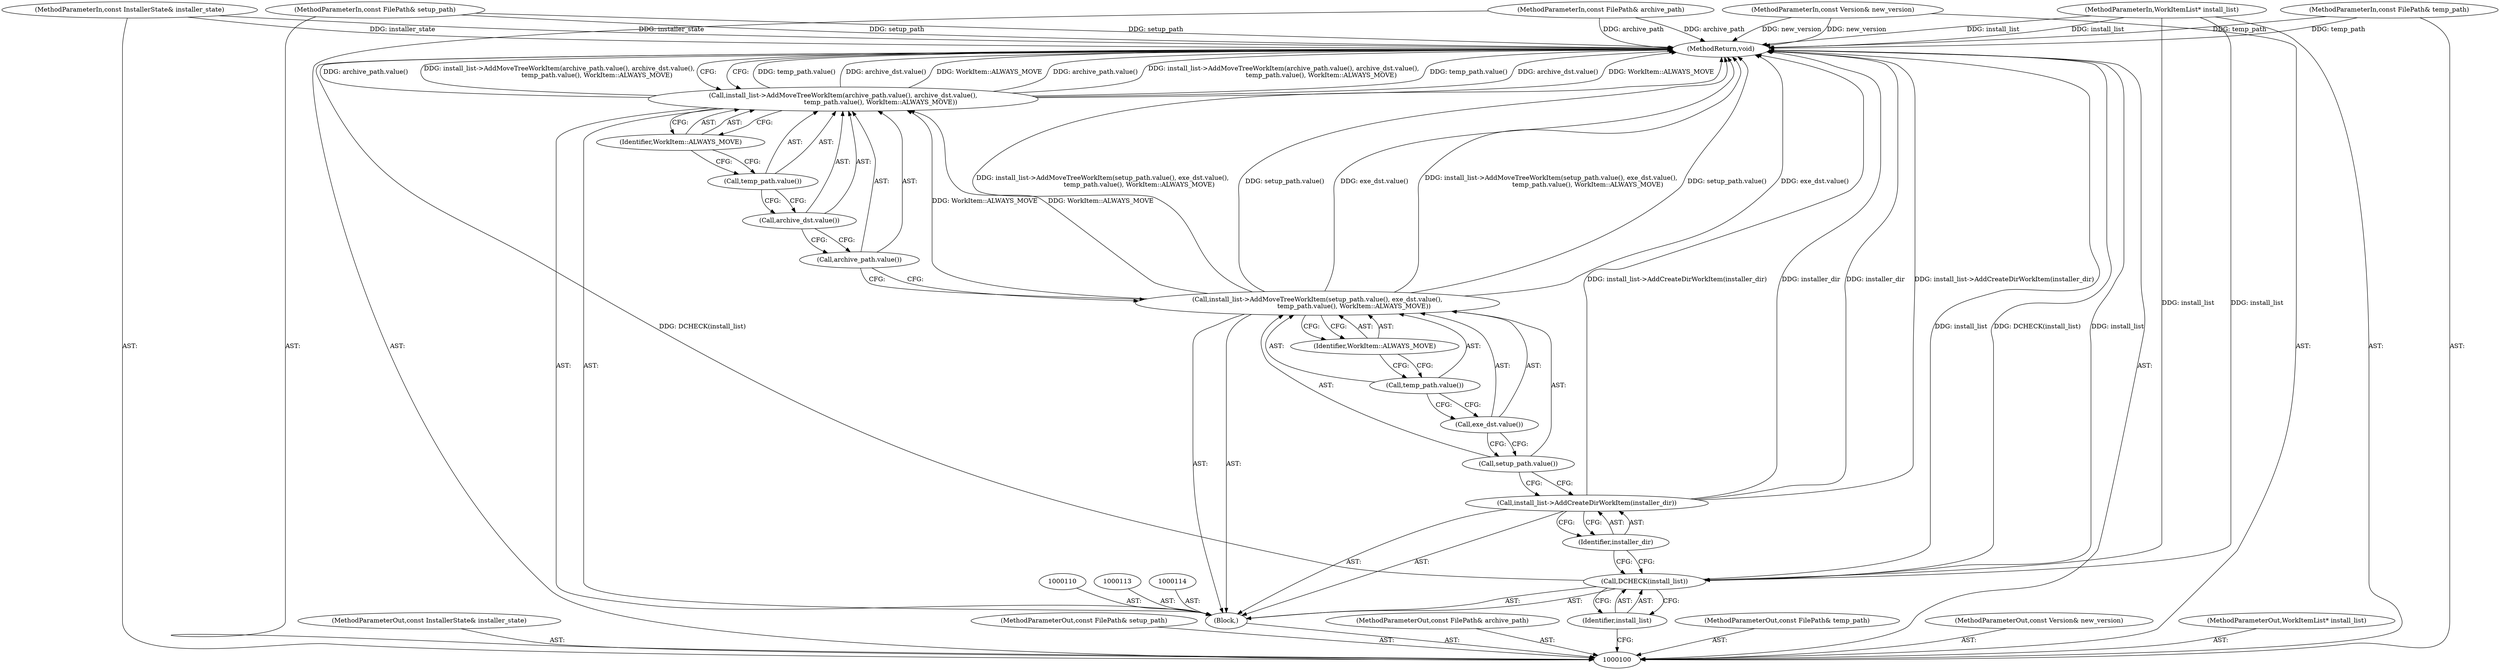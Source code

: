 digraph "1_Chrome_45bae236b03f577ed6682ef4c7ef3ee006de5e5a" {
"1000125" [label="(MethodReturn,void)"];
"1000101" [label="(MethodParameterIn,const InstallerState& installer_state)"];
"1000164" [label="(MethodParameterOut,const InstallerState& installer_state)"];
"1000115" [label="(Call,install_list->AddMoveTreeWorkItem(setup_path.value(), exe_dst.value(),\n                                    temp_path.value(), WorkItem::ALWAYS_MOVE))"];
"1000116" [label="(Call,setup_path.value())"];
"1000117" [label="(Call,exe_dst.value())"];
"1000118" [label="(Call,temp_path.value())"];
"1000119" [label="(Identifier,WorkItem::ALWAYS_MOVE)"];
"1000120" [label="(Call,install_list->AddMoveTreeWorkItem(archive_path.value(), archive_dst.value(),\n                                     temp_path.value(), WorkItem::ALWAYS_MOVE))"];
"1000121" [label="(Call,archive_path.value())"];
"1000122" [label="(Call,archive_dst.value())"];
"1000123" [label="(Call,temp_path.value())"];
"1000124" [label="(Identifier,WorkItem::ALWAYS_MOVE)"];
"1000102" [label="(MethodParameterIn,const FilePath& setup_path)"];
"1000165" [label="(MethodParameterOut,const FilePath& setup_path)"];
"1000103" [label="(MethodParameterIn,const FilePath& archive_path)"];
"1000166" [label="(MethodParameterOut,const FilePath& archive_path)"];
"1000104" [label="(MethodParameterIn,const FilePath& temp_path)"];
"1000167" [label="(MethodParameterOut,const FilePath& temp_path)"];
"1000105" [label="(MethodParameterIn,const Version& new_version)"];
"1000168" [label="(MethodParameterOut,const Version& new_version)"];
"1000106" [label="(MethodParameterIn,WorkItemList* install_list)"];
"1000169" [label="(MethodParameterOut,WorkItemList* install_list)"];
"1000107" [label="(Block,)"];
"1000108" [label="(Call,DCHECK(install_list))"];
"1000109" [label="(Identifier,install_list)"];
"1000111" [label="(Call,install_list->AddCreateDirWorkItem(installer_dir))"];
"1000112" [label="(Identifier,installer_dir)"];
"1000125" -> "1000100"  [label="AST: "];
"1000125" -> "1000120"  [label="CFG: "];
"1000115" -> "1000125"  [label="DDG: exe_dst.value()"];
"1000115" -> "1000125"  [label="DDG: install_list->AddMoveTreeWorkItem(setup_path.value(), exe_dst.value(),\n                                    temp_path.value(), WorkItem::ALWAYS_MOVE)"];
"1000115" -> "1000125"  [label="DDG: setup_path.value()"];
"1000108" -> "1000125"  [label="DDG: DCHECK(install_list)"];
"1000108" -> "1000125"  [label="DDG: install_list"];
"1000104" -> "1000125"  [label="DDG: temp_path"];
"1000105" -> "1000125"  [label="DDG: new_version"];
"1000120" -> "1000125"  [label="DDG: temp_path.value()"];
"1000120" -> "1000125"  [label="DDG: archive_dst.value()"];
"1000120" -> "1000125"  [label="DDG: WorkItem::ALWAYS_MOVE"];
"1000120" -> "1000125"  [label="DDG: archive_path.value()"];
"1000120" -> "1000125"  [label="DDG: install_list->AddMoveTreeWorkItem(archive_path.value(), archive_dst.value(),\n                                     temp_path.value(), WorkItem::ALWAYS_MOVE)"];
"1000103" -> "1000125"  [label="DDG: archive_path"];
"1000102" -> "1000125"  [label="DDG: setup_path"];
"1000111" -> "1000125"  [label="DDG: installer_dir"];
"1000111" -> "1000125"  [label="DDG: install_list->AddCreateDirWorkItem(installer_dir)"];
"1000101" -> "1000125"  [label="DDG: installer_state"];
"1000106" -> "1000125"  [label="DDG: install_list"];
"1000101" -> "1000100"  [label="AST: "];
"1000101" -> "1000125"  [label="DDG: installer_state"];
"1000164" -> "1000100"  [label="AST: "];
"1000115" -> "1000107"  [label="AST: "];
"1000115" -> "1000119"  [label="CFG: "];
"1000116" -> "1000115"  [label="AST: "];
"1000117" -> "1000115"  [label="AST: "];
"1000118" -> "1000115"  [label="AST: "];
"1000119" -> "1000115"  [label="AST: "];
"1000121" -> "1000115"  [label="CFG: "];
"1000115" -> "1000125"  [label="DDG: exe_dst.value()"];
"1000115" -> "1000125"  [label="DDG: install_list->AddMoveTreeWorkItem(setup_path.value(), exe_dst.value(),\n                                    temp_path.value(), WorkItem::ALWAYS_MOVE)"];
"1000115" -> "1000125"  [label="DDG: setup_path.value()"];
"1000115" -> "1000120"  [label="DDG: WorkItem::ALWAYS_MOVE"];
"1000116" -> "1000115"  [label="AST: "];
"1000116" -> "1000111"  [label="CFG: "];
"1000117" -> "1000116"  [label="CFG: "];
"1000117" -> "1000115"  [label="AST: "];
"1000117" -> "1000116"  [label="CFG: "];
"1000118" -> "1000117"  [label="CFG: "];
"1000118" -> "1000115"  [label="AST: "];
"1000118" -> "1000117"  [label="CFG: "];
"1000119" -> "1000118"  [label="CFG: "];
"1000119" -> "1000115"  [label="AST: "];
"1000119" -> "1000118"  [label="CFG: "];
"1000115" -> "1000119"  [label="CFG: "];
"1000120" -> "1000107"  [label="AST: "];
"1000120" -> "1000124"  [label="CFG: "];
"1000121" -> "1000120"  [label="AST: "];
"1000122" -> "1000120"  [label="AST: "];
"1000123" -> "1000120"  [label="AST: "];
"1000124" -> "1000120"  [label="AST: "];
"1000125" -> "1000120"  [label="CFG: "];
"1000120" -> "1000125"  [label="DDG: temp_path.value()"];
"1000120" -> "1000125"  [label="DDG: archive_dst.value()"];
"1000120" -> "1000125"  [label="DDG: WorkItem::ALWAYS_MOVE"];
"1000120" -> "1000125"  [label="DDG: archive_path.value()"];
"1000120" -> "1000125"  [label="DDG: install_list->AddMoveTreeWorkItem(archive_path.value(), archive_dst.value(),\n                                     temp_path.value(), WorkItem::ALWAYS_MOVE)"];
"1000115" -> "1000120"  [label="DDG: WorkItem::ALWAYS_MOVE"];
"1000121" -> "1000120"  [label="AST: "];
"1000121" -> "1000115"  [label="CFG: "];
"1000122" -> "1000121"  [label="CFG: "];
"1000122" -> "1000120"  [label="AST: "];
"1000122" -> "1000121"  [label="CFG: "];
"1000123" -> "1000122"  [label="CFG: "];
"1000123" -> "1000120"  [label="AST: "];
"1000123" -> "1000122"  [label="CFG: "];
"1000124" -> "1000123"  [label="CFG: "];
"1000124" -> "1000120"  [label="AST: "];
"1000124" -> "1000123"  [label="CFG: "];
"1000120" -> "1000124"  [label="CFG: "];
"1000102" -> "1000100"  [label="AST: "];
"1000102" -> "1000125"  [label="DDG: setup_path"];
"1000165" -> "1000100"  [label="AST: "];
"1000103" -> "1000100"  [label="AST: "];
"1000103" -> "1000125"  [label="DDG: archive_path"];
"1000166" -> "1000100"  [label="AST: "];
"1000104" -> "1000100"  [label="AST: "];
"1000104" -> "1000125"  [label="DDG: temp_path"];
"1000167" -> "1000100"  [label="AST: "];
"1000105" -> "1000100"  [label="AST: "];
"1000105" -> "1000125"  [label="DDG: new_version"];
"1000168" -> "1000100"  [label="AST: "];
"1000106" -> "1000100"  [label="AST: "];
"1000106" -> "1000125"  [label="DDG: install_list"];
"1000106" -> "1000108"  [label="DDG: install_list"];
"1000169" -> "1000100"  [label="AST: "];
"1000107" -> "1000100"  [label="AST: "];
"1000108" -> "1000107"  [label="AST: "];
"1000110" -> "1000107"  [label="AST: "];
"1000111" -> "1000107"  [label="AST: "];
"1000113" -> "1000107"  [label="AST: "];
"1000114" -> "1000107"  [label="AST: "];
"1000115" -> "1000107"  [label="AST: "];
"1000120" -> "1000107"  [label="AST: "];
"1000108" -> "1000107"  [label="AST: "];
"1000108" -> "1000109"  [label="CFG: "];
"1000109" -> "1000108"  [label="AST: "];
"1000112" -> "1000108"  [label="CFG: "];
"1000108" -> "1000125"  [label="DDG: DCHECK(install_list)"];
"1000108" -> "1000125"  [label="DDG: install_list"];
"1000106" -> "1000108"  [label="DDG: install_list"];
"1000109" -> "1000108"  [label="AST: "];
"1000109" -> "1000100"  [label="CFG: "];
"1000108" -> "1000109"  [label="CFG: "];
"1000111" -> "1000107"  [label="AST: "];
"1000111" -> "1000112"  [label="CFG: "];
"1000112" -> "1000111"  [label="AST: "];
"1000116" -> "1000111"  [label="CFG: "];
"1000111" -> "1000125"  [label="DDG: installer_dir"];
"1000111" -> "1000125"  [label="DDG: install_list->AddCreateDirWorkItem(installer_dir)"];
"1000112" -> "1000111"  [label="AST: "];
"1000112" -> "1000108"  [label="CFG: "];
"1000111" -> "1000112"  [label="CFG: "];
}
